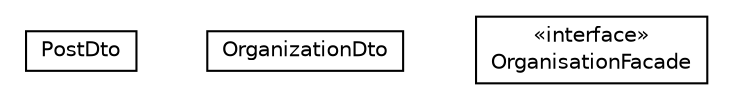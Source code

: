 #!/usr/local/bin/dot
#
# Class diagram 
# Generated by UMLGraph version R5_6_6-8-g8d7759 (http://www.umlgraph.org/)
#

digraph G {
	edge [fontname="Helvetica",fontsize=10,labelfontname="Helvetica",labelfontsize=10];
	node [fontname="Helvetica",fontsize=10,shape=plaintext];
	nodesep=0.25;
	ranksep=0.5;
	// org.dddlib.organisation.facade.PostDto
	c17784 [label=<<table title="org.dddlib.organisation.facade.PostDto" border="0" cellborder="1" cellspacing="0" cellpadding="2" port="p" href="./PostDto.html">
		<tr><td><table border="0" cellspacing="0" cellpadding="1">
<tr><td align="center" balign="center"> PostDto </td></tr>
		</table></td></tr>
		</table>>, URL="./PostDto.html", fontname="Helvetica", fontcolor="black", fontsize=10.0];
	// org.dddlib.organisation.facade.OrganizationDto
	c17785 [label=<<table title="org.dddlib.organisation.facade.OrganizationDto" border="0" cellborder="1" cellspacing="0" cellpadding="2" port="p" href="./OrganizationDto.html">
		<tr><td><table border="0" cellspacing="0" cellpadding="1">
<tr><td align="center" balign="center"> OrganizationDto </td></tr>
		</table></td></tr>
		</table>>, URL="./OrganizationDto.html", fontname="Helvetica", fontcolor="black", fontsize=10.0];
	// org.dddlib.organisation.facade.OrganisationFacade
	c17786 [label=<<table title="org.dddlib.organisation.facade.OrganisationFacade" border="0" cellborder="1" cellspacing="0" cellpadding="2" port="p" href="./OrganisationFacade.html">
		<tr><td><table border="0" cellspacing="0" cellpadding="1">
<tr><td align="center" balign="center"> &#171;interface&#187; </td></tr>
<tr><td align="center" balign="center"> OrganisationFacade </td></tr>
		</table></td></tr>
		</table>>, URL="./OrganisationFacade.html", fontname="Helvetica", fontcolor="black", fontsize=10.0];
}

